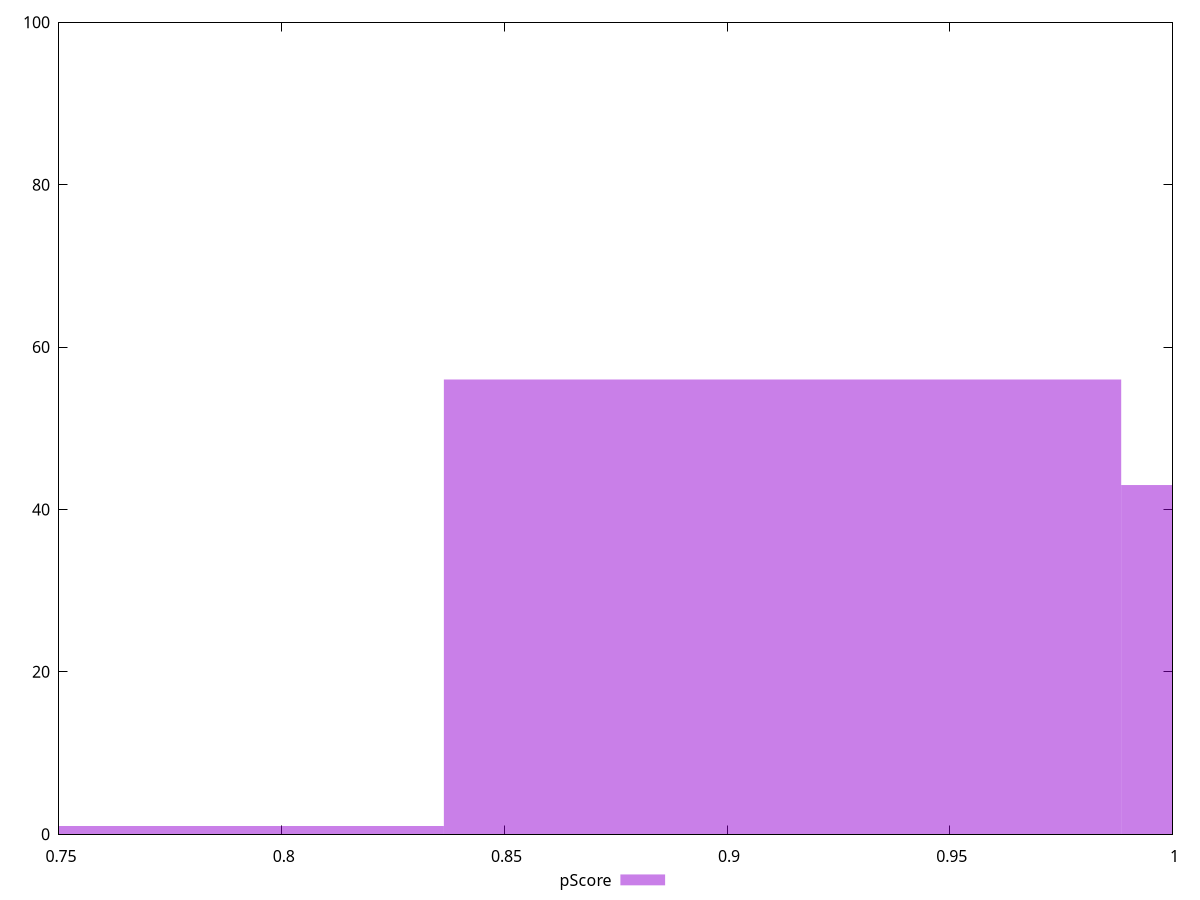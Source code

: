 reset

$pScore <<EOF
0.912444897008259 56
1.0645190465096357 43
0.7603707475068826 1
EOF

set key outside below
set boxwidth 0.15207414950137652
set xrange [0.75:1]
set yrange [0:100]
set trange [0:100]
set style fill transparent solid 0.5 noborder
set terminal svg size 640, 490 enhanced background rgb 'white'
set output "report_00015_2021-02-09T16-11-33.973Z/unminified-javascript/samples/pages+cached+noadtech/pScore/histogram.svg"

plot $pScore title "pScore" with boxes

reset
